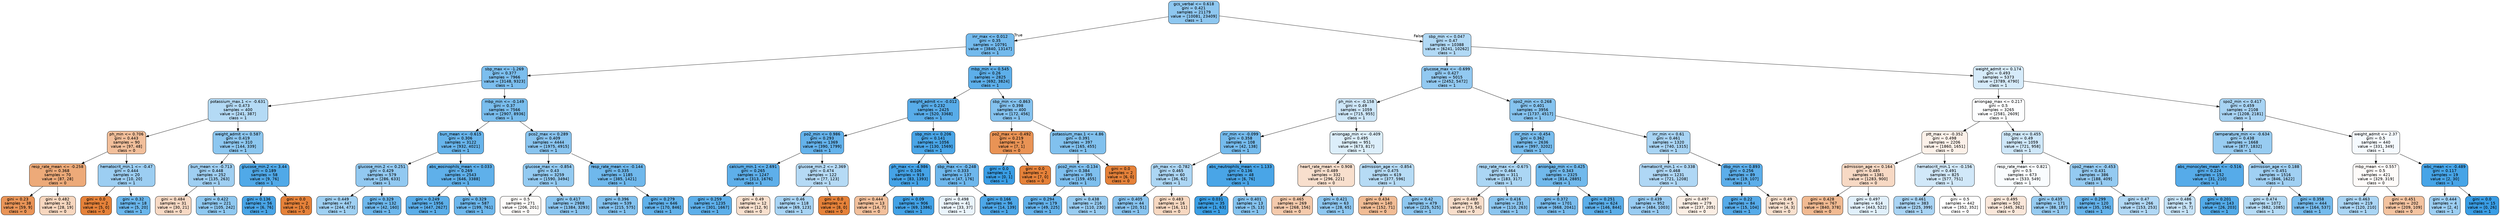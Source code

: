digraph Tree {
node [shape=box, style="filled, rounded", color="black", fontname="helvetica"] ;
edge [fontname="helvetica"] ;
0 [label="gcs_verbal <= 0.618\ngini = 0.421\nsamples = 21179\nvalue = [10081, 23409]\nclass = 1", fillcolor="#8ec7f0"] ;
1 [label="inr_max <= 0.012\ngini = 0.35\nsamples = 10791\nvalue = [3840, 13147]\nclass = 1", fillcolor="#73baed"] ;
0 -> 1 [labeldistance=2.5, labelangle=45, headlabel="True"] ;
2 [label="sbp_max <= -1.269\ngini = 0.377\nsamples = 7966\nvalue = [3148, 9323]\nclass = 1", fillcolor="#7cbeee"] ;
1 -> 2 ;
3 [label="potassium_max.1 <= -0.631\ngini = 0.473\nsamples = 400\nvalue = [241, 387]\nclass = 1", fillcolor="#b4daf5"] ;
2 -> 3 ;
4 [label="ph_min <= 0.706\ngini = 0.443\nsamples = 90\nvalue = [97, 48]\nclass = 0", fillcolor="#f2bf9b"] ;
3 -> 4 ;
5 [label="resp_rate_mean <= -0.258\ngini = 0.368\nsamples = 70\nvalue = [87, 28]\nclass = 0", fillcolor="#edaa79"] ;
4 -> 5 ;
6 [label="gini = 0.23\nsamples = 38\nvalue = [59, 9]\nclass = 0", fillcolor="#e99457"] ;
5 -> 6 ;
7 [label="gini = 0.482\nsamples = 32\nvalue = [28, 19]\nclass = 0", fillcolor="#f7d7bf"] ;
5 -> 7 ;
8 [label="hematocrit_min.1 <= -0.47\ngini = 0.444\nsamples = 20\nvalue = [10, 20]\nclass = 1", fillcolor="#9ccef2"] ;
4 -> 8 ;
9 [label="gini = 0.0\nsamples = 2\nvalue = [5, 0]\nclass = 0", fillcolor="#e58139"] ;
8 -> 9 ;
10 [label="gini = 0.32\nsamples = 18\nvalue = [5, 20]\nclass = 1", fillcolor="#6ab6ec"] ;
8 -> 10 ;
11 [label="weight_admit <= 0.587\ngini = 0.419\nsamples = 310\nvalue = [144, 339]\nclass = 1", fillcolor="#8dc7f0"] ;
3 -> 11 ;
12 [label="bun_mean <= -0.713\ngini = 0.448\nsamples = 252\nvalue = [135, 263]\nclass = 1", fillcolor="#9fcff2"] ;
11 -> 12 ;
13 [label="gini = 0.484\nsamples = 31\nvalue = [30, 21]\nclass = 0", fillcolor="#f7d9c4"] ;
12 -> 13 ;
14 [label="gini = 0.422\nsamples = 221\nvalue = [105, 242]\nclass = 1", fillcolor="#8fc8f0"] ;
12 -> 14 ;
15 [label="glucose_min.2 <= 3.44\ngini = 0.189\nsamples = 58\nvalue = [9, 76]\nclass = 1", fillcolor="#50a9e8"] ;
11 -> 15 ;
16 [label="gini = 0.136\nsamples = 56\nvalue = [6, 76]\nclass = 1", fillcolor="#49a5e7"] ;
15 -> 16 ;
17 [label="gini = 0.0\nsamples = 2\nvalue = [3, 0]\nclass = 0", fillcolor="#e58139"] ;
15 -> 17 ;
18 [label="mbp_min <= -0.149\ngini = 0.37\nsamples = 7566\nvalue = [2907, 8936]\nclass = 1", fillcolor="#79bded"] ;
2 -> 18 ;
19 [label="bun_mean <= -0.615\ngini = 0.306\nsamples = 3122\nvalue = [932, 4021]\nclass = 1", fillcolor="#67b4eb"] ;
18 -> 19 ;
20 [label="glucose_min.2 <= 0.251\ngini = 0.429\nsamples = 579\nvalue = [286, 633]\nclass = 1", fillcolor="#92c9f1"] ;
19 -> 20 ;
21 [label="gini = 0.449\nsamples = 447\nvalue = [244, 473]\nclass = 1", fillcolor="#9fd0f2"] ;
20 -> 21 ;
22 [label="gini = 0.329\nsamples = 132\nvalue = [42, 160]\nclass = 1", fillcolor="#6db7ec"] ;
20 -> 22 ;
23 [label="abs_eosinophils_mean <= 0.033\ngini = 0.269\nsamples = 2543\nvalue = [646, 3388]\nclass = 1", fillcolor="#5fb0ea"] ;
19 -> 23 ;
24 [label="gini = 0.249\nsamples = 1956\nvalue = [447, 2627]\nclass = 1", fillcolor="#5baee9"] ;
23 -> 24 ;
25 [label="gini = 0.329\nsamples = 587\nvalue = [199, 761]\nclass = 1", fillcolor="#6db7ec"] ;
23 -> 25 ;
26 [label="pco2_max <= 0.289\ngini = 0.409\nsamples = 4444\nvalue = [1975, 4915]\nclass = 1", fillcolor="#89c4ef"] ;
18 -> 26 ;
27 [label="glucose_max <= -0.854\ngini = 0.43\nsamples = 3259\nvalue = [1590, 3494]\nclass = 1", fillcolor="#93caf1"] ;
26 -> 27 ;
28 [label="gini = 0.5\nsamples = 271\nvalue = [206, 201]\nclass = 0", fillcolor="#fefcfa"] ;
27 -> 28 ;
29 [label="gini = 0.417\nsamples = 2988\nvalue = [1384, 3293]\nclass = 1", fillcolor="#8cc6f0"] ;
27 -> 29 ;
30 [label="resp_rate_mean <= -0.144\ngini = 0.335\nsamples = 1185\nvalue = [385, 1421]\nclass = 1", fillcolor="#6fb8ec"] ;
26 -> 30 ;
31 [label="gini = 0.396\nsamples = 539\nvalue = [215, 575]\nclass = 1", fillcolor="#83c2ef"] ;
30 -> 31 ;
32 [label="gini = 0.279\nsamples = 646\nvalue = [170, 846]\nclass = 1", fillcolor="#61b1ea"] ;
30 -> 32 ;
33 [label="mbp_min <= 0.545\ngini = 0.26\nsamples = 2825\nvalue = [692, 3824]\nclass = 1", fillcolor="#5dafea"] ;
1 -> 33 ;
34 [label="weight_admit <= -0.012\ngini = 0.232\nsamples = 2425\nvalue = [520, 3368]\nclass = 1", fillcolor="#58ace9"] ;
33 -> 34 ;
35 [label="po2_min <= 0.986\ngini = 0.293\nsamples = 1369\nvalue = [390, 1799]\nclass = 1", fillcolor="#64b2eb"] ;
34 -> 35 ;
36 [label="calcium_min.1 <= 2.691\ngini = 0.265\nsamples = 1247\nvalue = [313, 1676]\nclass = 1", fillcolor="#5eafea"] ;
35 -> 36 ;
37 [label="gini = 0.259\nsamples = 1235\nvalue = [301, 1667]\nclass = 1", fillcolor="#5dafea"] ;
36 -> 37 ;
38 [label="gini = 0.49\nsamples = 12\nvalue = [12, 9]\nclass = 0", fillcolor="#f8e0ce"] ;
36 -> 38 ;
39 [label="glucose_min.2 <= 2.369\ngini = 0.474\nsamples = 122\nvalue = [77, 123]\nclass = 1", fillcolor="#b5daf5"] ;
35 -> 39 ;
40 [label="gini = 0.46\nsamples = 118\nvalue = [69, 123]\nclass = 1", fillcolor="#a8d4f4"] ;
39 -> 40 ;
41 [label="gini = 0.0\nsamples = 4\nvalue = [8, 0]\nclass = 0", fillcolor="#e58139"] ;
39 -> 41 ;
42 [label="sbp_min <= 0.206\ngini = 0.141\nsamples = 1056\nvalue = [130, 1569]\nclass = 1", fillcolor="#49a5e7"] ;
34 -> 42 ;
43 [label="ph_max <= -4.986\ngini = 0.106\nsamples = 919\nvalue = [83, 1393]\nclass = 1", fillcolor="#45a3e7"] ;
42 -> 43 ;
44 [label="gini = 0.444\nsamples = 13\nvalue = [14, 7]\nclass = 0", fillcolor="#f2c09c"] ;
43 -> 44 ;
45 [label="gini = 0.09\nsamples = 906\nvalue = [69, 1386]\nclass = 1", fillcolor="#43a2e6"] ;
43 -> 45 ;
46 [label="sbp_max <= -0.248\ngini = 0.333\nsamples = 137\nvalue = [47, 176]\nclass = 1", fillcolor="#6eb7ec"] ;
42 -> 46 ;
47 [label="gini = 0.498\nsamples = 41\nvalue = [33, 37]\nclass = 1", fillcolor="#eaf4fc"] ;
46 -> 47 ;
48 [label="gini = 0.166\nsamples = 96\nvalue = [14, 139]\nclass = 1", fillcolor="#4da7e8"] ;
46 -> 48 ;
49 [label="sbp_min <= -0.863\ngini = 0.398\nsamples = 400\nvalue = [172, 456]\nclass = 1", fillcolor="#84c2ef"] ;
33 -> 49 ;
50 [label="po2_max <= -0.492\ngini = 0.219\nsamples = 3\nvalue = [7, 1]\nclass = 0", fillcolor="#e99355"] ;
49 -> 50 ;
51 [label="gini = 0.0\nsamples = 1\nvalue = [0, 1]\nclass = 1", fillcolor="#399de5"] ;
50 -> 51 ;
52 [label="gini = 0.0\nsamples = 2\nvalue = [7, 0]\nclass = 0", fillcolor="#e58139"] ;
50 -> 52 ;
53 [label="potassium_max.1 <= 4.86\ngini = 0.391\nsamples = 397\nvalue = [165, 455]\nclass = 1", fillcolor="#81c1ee"] ;
49 -> 53 ;
54 [label="pco2_min <= -0.134\ngini = 0.384\nsamples = 395\nvalue = [159, 455]\nclass = 1", fillcolor="#7ebfee"] ;
53 -> 54 ;
55 [label="gini = 0.294\nsamples = 179\nvalue = [49, 225]\nclass = 1", fillcolor="#64b2eb"] ;
54 -> 55 ;
56 [label="gini = 0.438\nsamples = 216\nvalue = [110, 230]\nclass = 1", fillcolor="#98ccf1"] ;
54 -> 56 ;
57 [label="gini = 0.0\nsamples = 2\nvalue = [6, 0]\nclass = 0", fillcolor="#e58139"] ;
53 -> 57 ;
58 [label="sbp_min <= 0.047\ngini = 0.47\nsamples = 10388\nvalue = [6241, 10262]\nclass = 1", fillcolor="#b1d9f5"] ;
0 -> 58 [labeldistance=2.5, labelangle=-45, headlabel="False"] ;
59 [label="glucose_max <= -0.699\ngini = 0.427\nsamples = 5015\nvalue = [2452, 5472]\nclass = 1", fillcolor="#92c9f1"] ;
58 -> 59 ;
60 [label="ph_min <= -0.158\ngini = 0.49\nsamples = 1059\nvalue = [715, 955]\nclass = 1", fillcolor="#cde6f8"] ;
59 -> 60 ;
61 [label="inr_min <= -0.099\ngini = 0.358\nsamples = 108\nvalue = [42, 138]\nclass = 1", fillcolor="#75bbed"] ;
60 -> 61 ;
62 [label="ph_max <= -0.782\ngini = 0.465\nsamples = 60\nvalue = [36, 62]\nclass = 1", fillcolor="#acd6f4"] ;
61 -> 62 ;
63 [label="gini = 0.405\nsamples = 44\nvalue = [20, 51]\nclass = 1", fillcolor="#87c3ef"] ;
62 -> 63 ;
64 [label="gini = 0.483\nsamples = 16\nvalue = [16, 11]\nclass = 0", fillcolor="#f7d8c1"] ;
62 -> 64 ;
65 [label="abs_neutrophils_mean <= 1.133\ngini = 0.136\nsamples = 48\nvalue = [6, 76]\nclass = 1", fillcolor="#49a5e7"] ;
61 -> 65 ;
66 [label="gini = 0.031\nsamples = 35\nvalue = [1, 63]\nclass = 1", fillcolor="#3c9fe5"] ;
65 -> 66 ;
67 [label="gini = 0.401\nsamples = 13\nvalue = [5, 13]\nclass = 1", fillcolor="#85c3ef"] ;
65 -> 67 ;
68 [label="aniongap_min <= -0.409\ngini = 0.495\nsamples = 951\nvalue = [673, 817]\nclass = 1", fillcolor="#dceefa"] ;
60 -> 68 ;
69 [label="heart_rate_mean <= 0.908\ngini = 0.489\nsamples = 332\nvalue = [296, 221]\nclass = 0", fillcolor="#f8dfcd"] ;
68 -> 69 ;
70 [label="gini = 0.465\nsamples = 269\nvalue = [268, 156]\nclass = 0", fillcolor="#f4caac"] ;
69 -> 70 ;
71 [label="gini = 0.421\nsamples = 63\nvalue = [28, 65]\nclass = 1", fillcolor="#8ec7f0"] ;
69 -> 71 ;
72 [label="admission_age <= -0.854\ngini = 0.475\nsamples = 619\nvalue = [377, 596]\nclass = 1", fillcolor="#b6dbf5"] ;
68 -> 72 ;
73 [label="gini = 0.434\nsamples = 140\nvalue = [152, 71]\nclass = 0", fillcolor="#f1bc95"] ;
72 -> 73 ;
74 [label="gini = 0.42\nsamples = 479\nvalue = [225, 525]\nclass = 1", fillcolor="#8ec7f0"] ;
72 -> 74 ;
75 [label="spo2_min <= 0.268\ngini = 0.401\nsamples = 3956\nvalue = [1737, 4517]\nclass = 1", fillcolor="#85c3ef"] ;
59 -> 75 ;
76 [label="inr_min <= -0.454\ngini = 0.362\nsamples = 2636\nvalue = [997, 3202]\nclass = 1", fillcolor="#77bced"] ;
75 -> 76 ;
77 [label="resp_rate_max <= -0.675\ngini = 0.464\nsamples = 311\nvalue = [183, 317]\nclass = 1", fillcolor="#abd6f4"] ;
76 -> 77 ;
78 [label="gini = 0.489\nsamples = 80\nvalue = [73, 54]\nclass = 0", fillcolor="#f8decb"] ;
77 -> 78 ;
79 [label="gini = 0.416\nsamples = 231\nvalue = [110, 263]\nclass = 1", fillcolor="#8cc6f0"] ;
77 -> 79 ;
80 [label="aniongap_min <= 0.425\ngini = 0.343\nsamples = 2325\nvalue = [814, 2885]\nclass = 1", fillcolor="#71b9ec"] ;
76 -> 80 ;
81 [label="gini = 0.372\nsamples = 1701\nvalue = [668, 2041]\nclass = 1", fillcolor="#7abdee"] ;
80 -> 81 ;
82 [label="gini = 0.251\nsamples = 624\nvalue = [146, 844]\nclass = 1", fillcolor="#5baee9"] ;
80 -> 82 ;
83 [label="inr_min <= 0.61\ngini = 0.461\nsamples = 1320\nvalue = [740, 1315]\nclass = 1", fillcolor="#a8d4f4"] ;
75 -> 83 ;
84 [label="hematocrit_min.1 <= 0.338\ngini = 0.468\nsamples = 1231\nvalue = [721, 1208]\nclass = 1", fillcolor="#afd7f5"] ;
83 -> 84 ;
85 [label="gini = 0.439\nsamples = 952\nvalue = [484, 1003]\nclass = 1", fillcolor="#99ccf2"] ;
84 -> 85 ;
86 [label="gini = 0.497\nsamples = 279\nvalue = [237, 205]\nclass = 0", fillcolor="#fbeee4"] ;
84 -> 86 ;
87 [label="dbp_min <= 0.893\ngini = 0.256\nsamples = 89\nvalue = [19, 107]\nclass = 1", fillcolor="#5caeea"] ;
83 -> 87 ;
88 [label="gini = 0.22\nsamples = 84\nvalue = [15, 104]\nclass = 1", fillcolor="#56abe9"] ;
87 -> 88 ;
89 [label="gini = 0.49\nsamples = 5\nvalue = [4, 3]\nclass = 0", fillcolor="#f8e0ce"] ;
87 -> 89 ;
90 [label="weight_admit <= 0.174\ngini = 0.493\nsamples = 5373\nvalue = [3789, 4790]\nclass = 1", fillcolor="#d6ebfa"] ;
58 -> 90 ;
91 [label="aniongap_max <= 0.217\ngini = 0.5\nsamples = 3265\nvalue = [2581, 2609]\nclass = 1", fillcolor="#fdfeff"] ;
90 -> 91 ;
92 [label="ptt_max <= -0.352\ngini = 0.498\nsamples = 2206\nvalue = [1860, 1651]\nclass = 0", fillcolor="#fcf1e9"] ;
91 -> 92 ;
93 [label="admission_age <= 0.164\ngini = 0.485\nsamples = 1381\nvalue = [1283, 900]\nclass = 0", fillcolor="#f7d9c4"] ;
92 -> 93 ;
94 [label="gini = 0.428\nsamples = 767\nvalue = [840, 378]\nclass = 0", fillcolor="#f1ba92"] ;
93 -> 94 ;
95 [label="gini = 0.497\nsamples = 614\nvalue = [443, 522]\nclass = 1", fillcolor="#e1f0fb"] ;
93 -> 95 ;
96 [label="hematocrit_min.1 <= -0.156\ngini = 0.491\nsamples = 825\nvalue = [577, 751]\nclass = 1", fillcolor="#d1e8f9"] ;
92 -> 96 ;
97 [label="gini = 0.461\nsamples = 383\nvalue = [225, 399]\nclass = 1", fillcolor="#a9d4f4"] ;
96 -> 97 ;
98 [label="gini = 0.5\nsamples = 442\nvalue = [352, 352]\nclass = 0", fillcolor="#ffffff"] ;
96 -> 98 ;
99 [label="sbp_max <= 0.455\ngini = 0.49\nsamples = 1059\nvalue = [721, 958]\nclass = 1", fillcolor="#cee7f9"] ;
91 -> 99 ;
100 [label="resp_rate_mean <= 0.821\ngini = 0.5\nsamples = 673\nvalue = [533, 549]\nclass = 1", fillcolor="#f9fcfe"] ;
99 -> 100 ;
101 [label="gini = 0.495\nsamples = 502\nvalue = [445, 362]\nclass = 0", fillcolor="#fae7da"] ;
100 -> 101 ;
102 [label="gini = 0.435\nsamples = 171\nvalue = [88, 187]\nclass = 1", fillcolor="#96cbf1"] ;
100 -> 102 ;
103 [label="spo2_mean <= -0.453\ngini = 0.431\nsamples = 386\nvalue = [188, 409]\nclass = 1", fillcolor="#94caf1"] ;
99 -> 103 ;
104 [label="gini = 0.299\nsamples = 120\nvalue = [35, 156]\nclass = 1", fillcolor="#65b3eb"] ;
103 -> 104 ;
105 [label="gini = 0.47\nsamples = 266\nvalue = [153, 253]\nclass = 1", fillcolor="#b1d8f5"] ;
103 -> 105 ;
106 [label="spo2_min <= 0.417\ngini = 0.459\nsamples = 2108\nvalue = [1208, 2181]\nclass = 1", fillcolor="#a7d3f3"] ;
90 -> 106 ;
107 [label="temperature_min <= -0.634\ngini = 0.438\nsamples = 1668\nvalue = [877, 1832]\nclass = 1", fillcolor="#98ccf1"] ;
106 -> 107 ;
108 [label="abs_monocytes_mean <= -0.516\ngini = 0.224\nsamples = 152\nvalue = [31, 210]\nclass = 1", fillcolor="#56abe9"] ;
107 -> 108 ;
109 [label="gini = 0.486\nsamples = 9\nvalue = [5, 7]\nclass = 1", fillcolor="#c6e3f8"] ;
108 -> 109 ;
110 [label="gini = 0.201\nsamples = 143\nvalue = [26, 203]\nclass = 1", fillcolor="#52aae8"] ;
108 -> 110 ;
111 [label="admission_age <= 0.188\ngini = 0.451\nsamples = 1516\nvalue = [846, 1622]\nclass = 1", fillcolor="#a0d0f3"] ;
107 -> 111 ;
112 [label="gini = 0.474\nsamples = 1072\nvalue = [682, 1085]\nclass = 1", fillcolor="#b5dbf5"] ;
111 -> 112 ;
113 [label="gini = 0.358\nsamples = 444\nvalue = [164, 537]\nclass = 1", fillcolor="#75bbed"] ;
111 -> 113 ;
114 [label="weight_admit <= 2.37\ngini = 0.5\nsamples = 440\nvalue = [331, 349]\nclass = 1", fillcolor="#f5fafe"] ;
106 -> 114 ;
115 [label="mbp_mean <= 0.557\ngini = 0.5\nsamples = 421\nvalue = [329, 319]\nclass = 0", fillcolor="#fefbf9"] ;
114 -> 115 ;
116 [label="gini = 0.463\nsamples = 219\nvalue = [120, 210]\nclass = 1", fillcolor="#aad5f4"] ;
115 -> 116 ;
117 [label="gini = 0.451\nsamples = 202\nvalue = [209, 109]\nclass = 0", fillcolor="#f3c3a0"] ;
115 -> 117 ;
118 [label="wbc_mean <= -0.489\ngini = 0.117\nsamples = 19\nvalue = [2, 30]\nclass = 1", fillcolor="#46a4e7"] ;
114 -> 118 ;
119 [label="gini = 0.444\nsamples = 4\nvalue = [2, 4]\nclass = 1", fillcolor="#9ccef2"] ;
118 -> 119 ;
120 [label="gini = 0.0\nsamples = 15\nvalue = [0, 26]\nclass = 1", fillcolor="#399de5"] ;
118 -> 120 ;
}